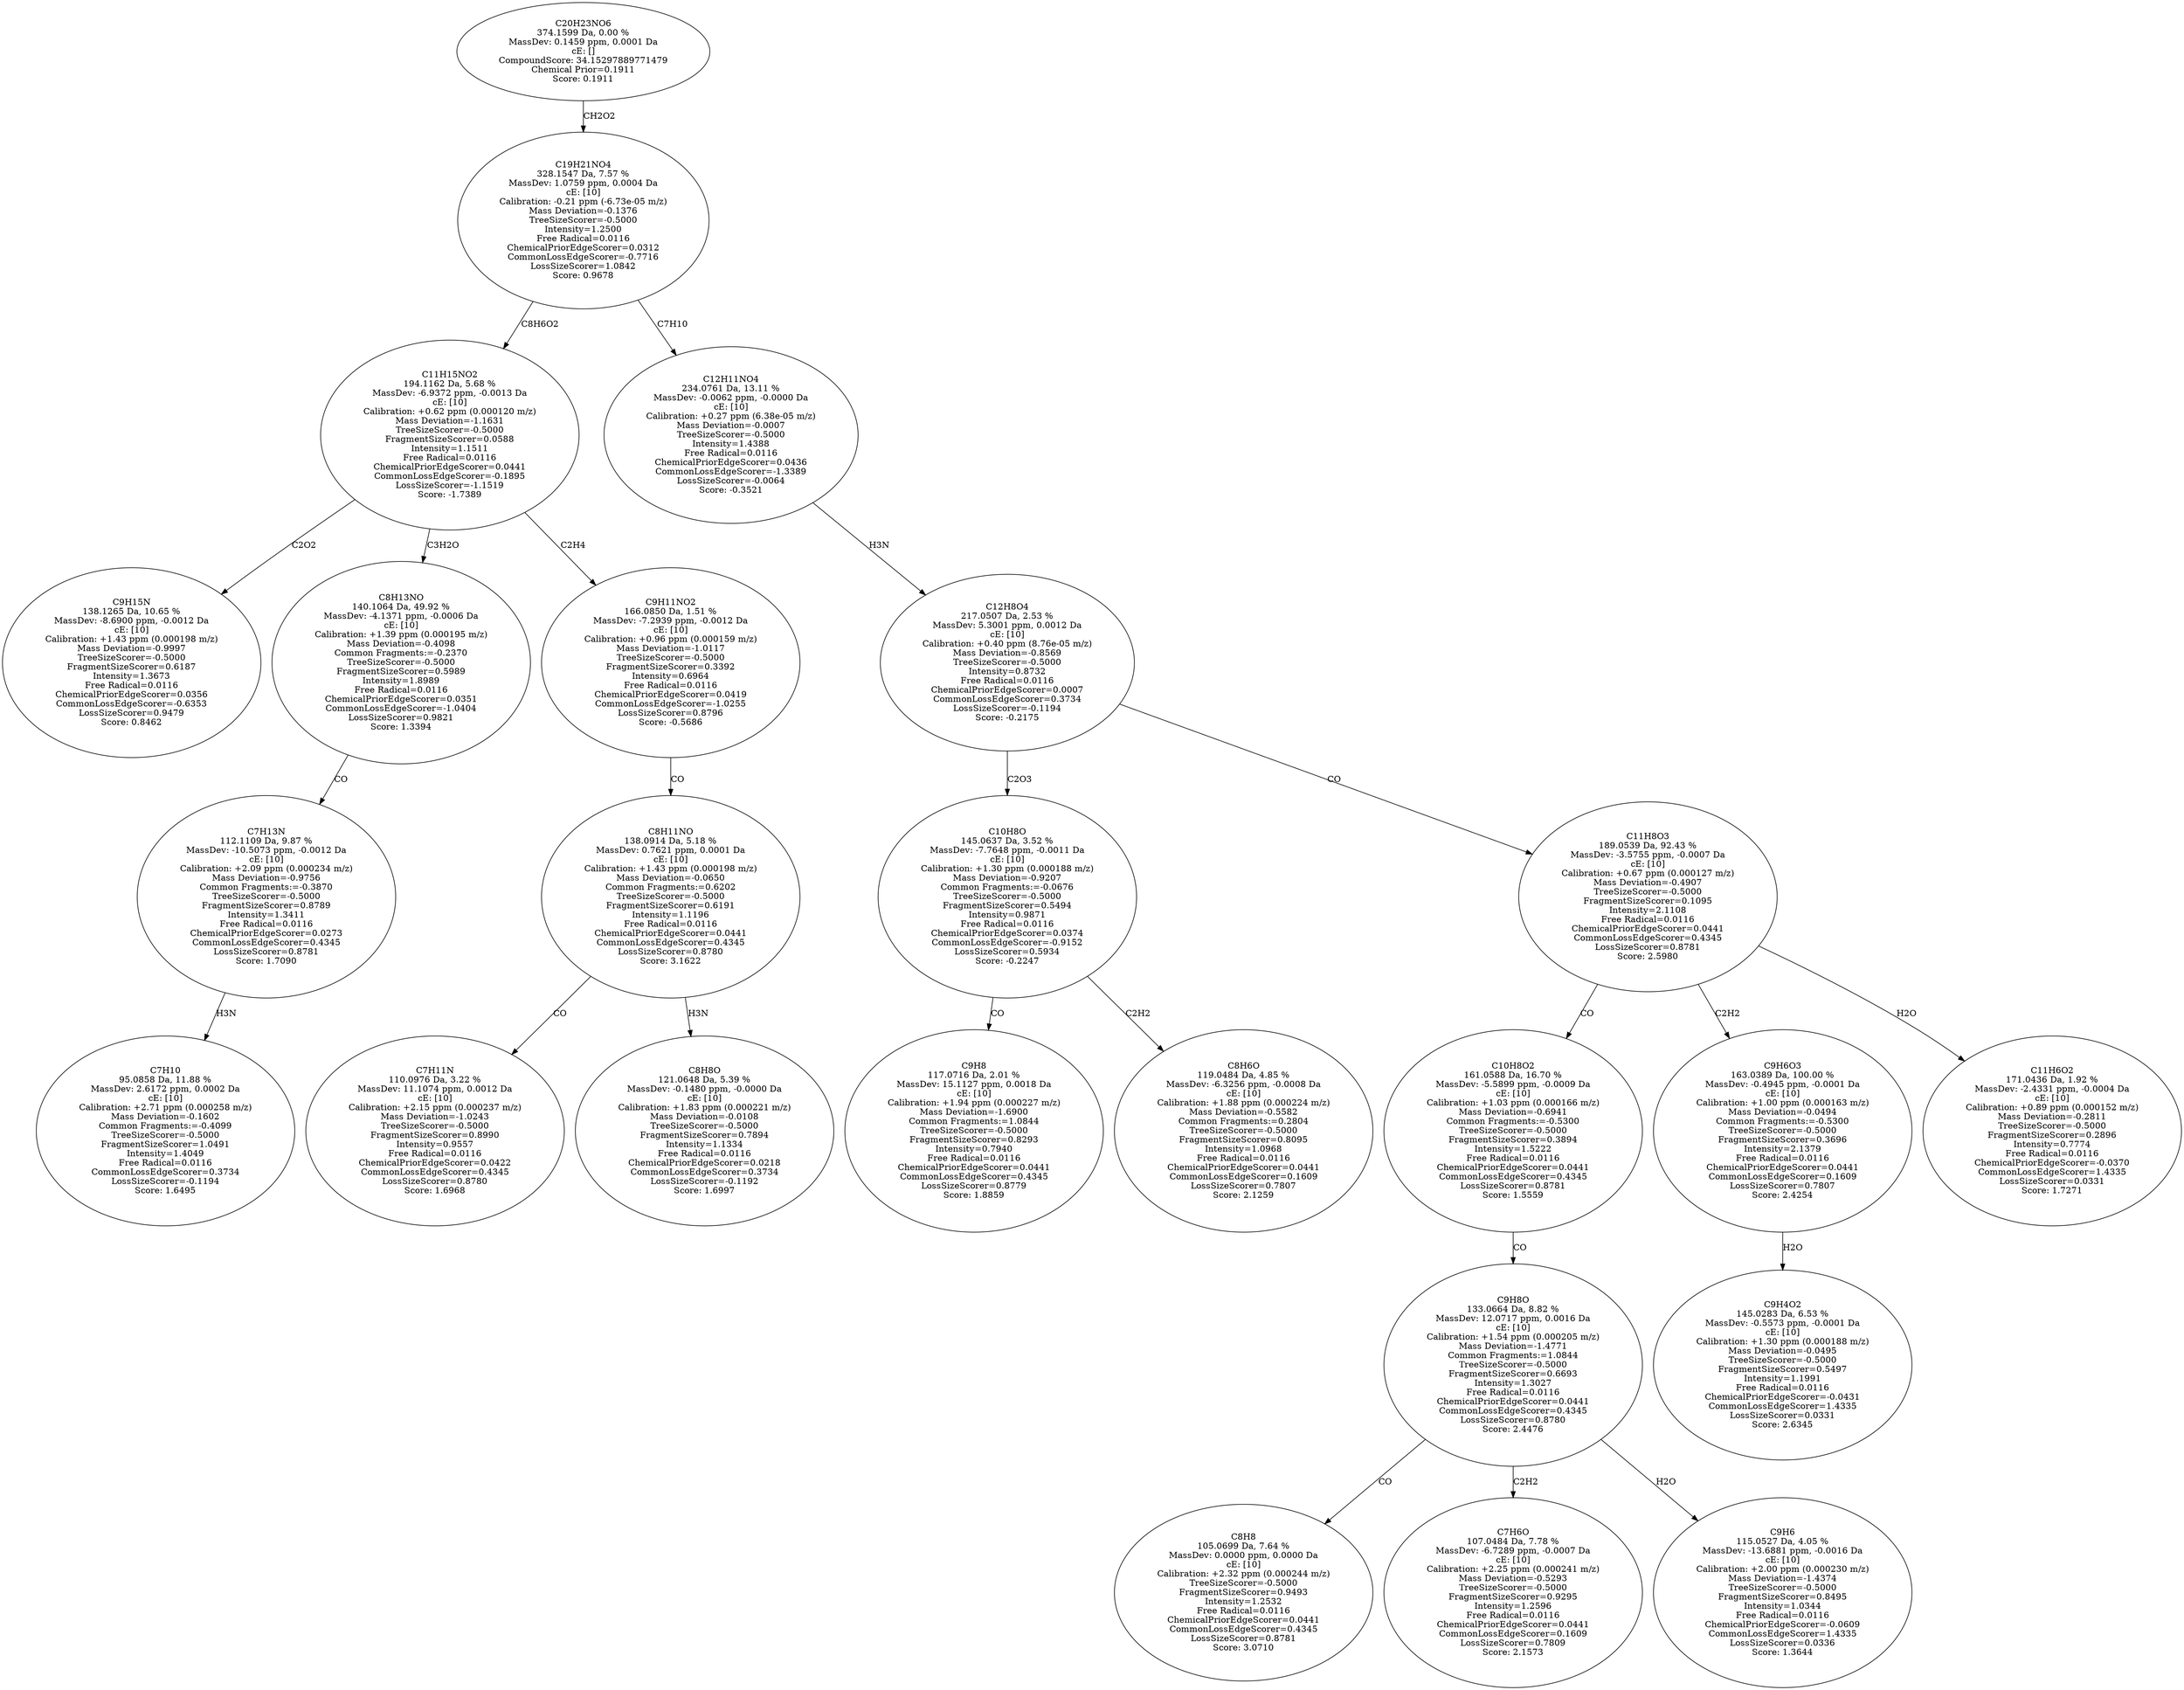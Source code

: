 strict digraph {
v1 [label="C9H15N\n138.1265 Da, 10.65 %\nMassDev: -8.6900 ppm, -0.0012 Da\ncE: [10]\nCalibration: +1.43 ppm (0.000198 m/z)\nMass Deviation=-0.9997\nTreeSizeScorer=-0.5000\nFragmentSizeScorer=0.6187\nIntensity=1.3673\nFree Radical=0.0116\nChemicalPriorEdgeScorer=0.0356\nCommonLossEdgeScorer=-0.6353\nLossSizeScorer=0.9479\nScore: 0.8462"];
v2 [label="C7H10\n95.0858 Da, 11.88 %\nMassDev: 2.6172 ppm, 0.0002 Da\ncE: [10]\nCalibration: +2.71 ppm (0.000258 m/z)\nMass Deviation=-0.1602\nCommon Fragments:=-0.4099\nTreeSizeScorer=-0.5000\nFragmentSizeScorer=1.0491\nIntensity=1.4049\nFree Radical=0.0116\nCommonLossEdgeScorer=0.3734\nLossSizeScorer=-0.1194\nScore: 1.6495"];
v3 [label="C7H13N\n112.1109 Da, 9.87 %\nMassDev: -10.5073 ppm, -0.0012 Da\ncE: [10]\nCalibration: +2.09 ppm (0.000234 m/z)\nMass Deviation=-0.9756\nCommon Fragments:=-0.3870\nTreeSizeScorer=-0.5000\nFragmentSizeScorer=0.8789\nIntensity=1.3411\nFree Radical=0.0116\nChemicalPriorEdgeScorer=0.0273\nCommonLossEdgeScorer=0.4345\nLossSizeScorer=0.8781\nScore: 1.7090"];
v4 [label="C8H13NO\n140.1064 Da, 49.92 %\nMassDev: -4.1371 ppm, -0.0006 Da\ncE: [10]\nCalibration: +1.39 ppm (0.000195 m/z)\nMass Deviation=-0.4098\nCommon Fragments:=-0.2370\nTreeSizeScorer=-0.5000\nFragmentSizeScorer=0.5989\nIntensity=1.8989\nFree Radical=0.0116\nChemicalPriorEdgeScorer=0.0351\nCommonLossEdgeScorer=-1.0404\nLossSizeScorer=0.9821\nScore: 1.3394"];
v5 [label="C7H11N\n110.0976 Da, 3.22 %\nMassDev: 11.1074 ppm, 0.0012 Da\ncE: [10]\nCalibration: +2.15 ppm (0.000237 m/z)\nMass Deviation=-1.0243\nTreeSizeScorer=-0.5000\nFragmentSizeScorer=0.8990\nIntensity=0.9557\nFree Radical=0.0116\nChemicalPriorEdgeScorer=0.0422\nCommonLossEdgeScorer=0.4345\nLossSizeScorer=0.8780\nScore: 1.6968"];
v6 [label="C8H8O\n121.0648 Da, 5.39 %\nMassDev: -0.1480 ppm, -0.0000 Da\ncE: [10]\nCalibration: +1.83 ppm (0.000221 m/z)\nMass Deviation=-0.0108\nTreeSizeScorer=-0.5000\nFragmentSizeScorer=0.7894\nIntensity=1.1334\nFree Radical=0.0116\nChemicalPriorEdgeScorer=0.0218\nCommonLossEdgeScorer=0.3734\nLossSizeScorer=-0.1192\nScore: 1.6997"];
v7 [label="C8H11NO\n138.0914 Da, 5.18 %\nMassDev: 0.7621 ppm, 0.0001 Da\ncE: [10]\nCalibration: +1.43 ppm (0.000198 m/z)\nMass Deviation=-0.0650\nCommon Fragments:=0.6202\nTreeSizeScorer=-0.5000\nFragmentSizeScorer=0.6191\nIntensity=1.1196\nFree Radical=0.0116\nChemicalPriorEdgeScorer=0.0441\nCommonLossEdgeScorer=0.4345\nLossSizeScorer=0.8780\nScore: 3.1622"];
v8 [label="C9H11NO2\n166.0850 Da, 1.51 %\nMassDev: -7.2939 ppm, -0.0012 Da\ncE: [10]\nCalibration: +0.96 ppm (0.000159 m/z)\nMass Deviation=-1.0117\nTreeSizeScorer=-0.5000\nFragmentSizeScorer=0.3392\nIntensity=0.6964\nFree Radical=0.0116\nChemicalPriorEdgeScorer=0.0419\nCommonLossEdgeScorer=-1.0255\nLossSizeScorer=0.8796\nScore: -0.5686"];
v9 [label="C11H15NO2\n194.1162 Da, 5.68 %\nMassDev: -6.9372 ppm, -0.0013 Da\ncE: [10]\nCalibration: +0.62 ppm (0.000120 m/z)\nMass Deviation=-1.1631\nTreeSizeScorer=-0.5000\nFragmentSizeScorer=0.0588\nIntensity=1.1511\nFree Radical=0.0116\nChemicalPriorEdgeScorer=0.0441\nCommonLossEdgeScorer=-0.1895\nLossSizeScorer=-1.1519\nScore: -1.7389"];
v10 [label="C9H8\n117.0716 Da, 2.01 %\nMassDev: 15.1127 ppm, 0.0018 Da\ncE: [10]\nCalibration: +1.94 ppm (0.000227 m/z)\nMass Deviation=-1.6900\nCommon Fragments:=1.0844\nTreeSizeScorer=-0.5000\nFragmentSizeScorer=0.8293\nIntensity=0.7940\nFree Radical=0.0116\nChemicalPriorEdgeScorer=0.0441\nCommonLossEdgeScorer=0.4345\nLossSizeScorer=0.8779\nScore: 1.8859"];
v11 [label="C8H6O\n119.0484 Da, 4.85 %\nMassDev: -6.3256 ppm, -0.0008 Da\ncE: [10]\nCalibration: +1.88 ppm (0.000224 m/z)\nMass Deviation=-0.5582\nCommon Fragments:=0.2804\nTreeSizeScorer=-0.5000\nFragmentSizeScorer=0.8095\nIntensity=1.0968\nFree Radical=0.0116\nChemicalPriorEdgeScorer=0.0441\nCommonLossEdgeScorer=0.1609\nLossSizeScorer=0.7807\nScore: 2.1259"];
v12 [label="C10H8O\n145.0637 Da, 3.52 %\nMassDev: -7.7648 ppm, -0.0011 Da\ncE: [10]\nCalibration: +1.30 ppm (0.000188 m/z)\nMass Deviation=-0.9207\nCommon Fragments:=-0.0676\nTreeSizeScorer=-0.5000\nFragmentSizeScorer=0.5494\nIntensity=0.9871\nFree Radical=0.0116\nChemicalPriorEdgeScorer=0.0374\nCommonLossEdgeScorer=-0.9152\nLossSizeScorer=0.5934\nScore: -0.2247"];
v13 [label="C8H8\n105.0699 Da, 7.64 %\nMassDev: 0.0000 ppm, 0.0000 Da\ncE: [10]\nCalibration: +2.32 ppm (0.000244 m/z)\nTreeSizeScorer=-0.5000\nFragmentSizeScorer=0.9493\nIntensity=1.2532\nFree Radical=0.0116\nChemicalPriorEdgeScorer=0.0441\nCommonLossEdgeScorer=0.4345\nLossSizeScorer=0.8781\nScore: 3.0710"];
v14 [label="C7H6O\n107.0484 Da, 7.78 %\nMassDev: -6.7289 ppm, -0.0007 Da\ncE: [10]\nCalibration: +2.25 ppm (0.000241 m/z)\nMass Deviation=-0.5293\nTreeSizeScorer=-0.5000\nFragmentSizeScorer=0.9295\nIntensity=1.2596\nFree Radical=0.0116\nChemicalPriorEdgeScorer=0.0441\nCommonLossEdgeScorer=0.1609\nLossSizeScorer=0.7809\nScore: 2.1573"];
v15 [label="C9H6\n115.0527 Da, 4.05 %\nMassDev: -13.6881 ppm, -0.0016 Da\ncE: [10]\nCalibration: +2.00 ppm (0.000230 m/z)\nMass Deviation=-1.4374\nTreeSizeScorer=-0.5000\nFragmentSizeScorer=0.8495\nIntensity=1.0344\nFree Radical=0.0116\nChemicalPriorEdgeScorer=-0.0609\nCommonLossEdgeScorer=1.4335\nLossSizeScorer=0.0336\nScore: 1.3644"];
v16 [label="C9H8O\n133.0664 Da, 8.82 %\nMassDev: 12.0717 ppm, 0.0016 Da\ncE: [10]\nCalibration: +1.54 ppm (0.000205 m/z)\nMass Deviation=-1.4771\nCommon Fragments:=1.0844\nTreeSizeScorer=-0.5000\nFragmentSizeScorer=0.6693\nIntensity=1.3027\nFree Radical=0.0116\nChemicalPriorEdgeScorer=0.0441\nCommonLossEdgeScorer=0.4345\nLossSizeScorer=0.8780\nScore: 2.4476"];
v17 [label="C10H8O2\n161.0588 Da, 16.70 %\nMassDev: -5.5899 ppm, -0.0009 Da\ncE: [10]\nCalibration: +1.03 ppm (0.000166 m/z)\nMass Deviation=-0.6941\nCommon Fragments:=-0.5300\nTreeSizeScorer=-0.5000\nFragmentSizeScorer=0.3894\nIntensity=1.5222\nFree Radical=0.0116\nChemicalPriorEdgeScorer=0.0441\nCommonLossEdgeScorer=0.4345\nLossSizeScorer=0.8781\nScore: 1.5559"];
v18 [label="C9H4O2\n145.0283 Da, 6.53 %\nMassDev: -0.5573 ppm, -0.0001 Da\ncE: [10]\nCalibration: +1.30 ppm (0.000188 m/z)\nMass Deviation=-0.0495\nTreeSizeScorer=-0.5000\nFragmentSizeScorer=0.5497\nIntensity=1.1991\nFree Radical=0.0116\nChemicalPriorEdgeScorer=-0.0431\nCommonLossEdgeScorer=1.4335\nLossSizeScorer=0.0331\nScore: 2.6345"];
v19 [label="C9H6O3\n163.0389 Da, 100.00 %\nMassDev: -0.4945 ppm, -0.0001 Da\ncE: [10]\nCalibration: +1.00 ppm (0.000163 m/z)\nMass Deviation=-0.0494\nCommon Fragments:=-0.5300\nTreeSizeScorer=-0.5000\nFragmentSizeScorer=0.3696\nIntensity=2.1379\nFree Radical=0.0116\nChemicalPriorEdgeScorer=0.0441\nCommonLossEdgeScorer=0.1609\nLossSizeScorer=0.7807\nScore: 2.4254"];
v20 [label="C11H6O2\n171.0436 Da, 1.92 %\nMassDev: -2.4331 ppm, -0.0004 Da\ncE: [10]\nCalibration: +0.89 ppm (0.000152 m/z)\nMass Deviation=-0.2811\nTreeSizeScorer=-0.5000\nFragmentSizeScorer=0.2896\nIntensity=0.7774\nFree Radical=0.0116\nChemicalPriorEdgeScorer=-0.0370\nCommonLossEdgeScorer=1.4335\nLossSizeScorer=0.0331\nScore: 1.7271"];
v21 [label="C11H8O3\n189.0539 Da, 92.43 %\nMassDev: -3.5755 ppm, -0.0007 Da\ncE: [10]\nCalibration: +0.67 ppm (0.000127 m/z)\nMass Deviation=-0.4907\nTreeSizeScorer=-0.5000\nFragmentSizeScorer=0.1095\nIntensity=2.1108\nFree Radical=0.0116\nChemicalPriorEdgeScorer=0.0441\nCommonLossEdgeScorer=0.4345\nLossSizeScorer=0.8781\nScore: 2.5980"];
v22 [label="C12H8O4\n217.0507 Da, 2.53 %\nMassDev: 5.3001 ppm, 0.0012 Da\ncE: [10]\nCalibration: +0.40 ppm (8.76e-05 m/z)\nMass Deviation=-0.8569\nTreeSizeScorer=-0.5000\nIntensity=0.8732\nFree Radical=0.0116\nChemicalPriorEdgeScorer=0.0007\nCommonLossEdgeScorer=0.3734\nLossSizeScorer=-0.1194\nScore: -0.2175"];
v23 [label="C12H11NO4\n234.0761 Da, 13.11 %\nMassDev: -0.0062 ppm, -0.0000 Da\ncE: [10]\nCalibration: +0.27 ppm (6.38e-05 m/z)\nMass Deviation=-0.0007\nTreeSizeScorer=-0.5000\nIntensity=1.4388\nFree Radical=0.0116\nChemicalPriorEdgeScorer=0.0436\nCommonLossEdgeScorer=-1.3389\nLossSizeScorer=-0.0064\nScore: -0.3521"];
v24 [label="C19H21NO4\n328.1547 Da, 7.57 %\nMassDev: 1.0759 ppm, 0.0004 Da\ncE: [10]\nCalibration: -0.21 ppm (-6.73e-05 m/z)\nMass Deviation=-0.1376\nTreeSizeScorer=-0.5000\nIntensity=1.2500\nFree Radical=0.0116\nChemicalPriorEdgeScorer=0.0312\nCommonLossEdgeScorer=-0.7716\nLossSizeScorer=1.0842\nScore: 0.9678"];
v25 [label="C20H23NO6\n374.1599 Da, 0.00 %\nMassDev: 0.1459 ppm, 0.0001 Da\ncE: []\nCompoundScore: 34.15297889771479\nChemical Prior=0.1911\nScore: 0.1911"];
v9 -> v1 [label="C2O2"];
v3 -> v2 [label="H3N"];
v4 -> v3 [label="CO"];
v9 -> v4 [label="C3H2O"];
v7 -> v5 [label="CO"];
v7 -> v6 [label="H3N"];
v8 -> v7 [label="CO"];
v9 -> v8 [label="C2H4"];
v24 -> v9 [label="C8H6O2"];
v12 -> v10 [label="CO"];
v12 -> v11 [label="C2H2"];
v22 -> v12 [label="C2O3"];
v16 -> v13 [label="CO"];
v16 -> v14 [label="C2H2"];
v16 -> v15 [label="H2O"];
v17 -> v16 [label="CO"];
v21 -> v17 [label="CO"];
v19 -> v18 [label="H2O"];
v21 -> v19 [label="C2H2"];
v21 -> v20 [label="H2O"];
v22 -> v21 [label="CO"];
v23 -> v22 [label="H3N"];
v24 -> v23 [label="C7H10"];
v25 -> v24 [label="CH2O2"];
}